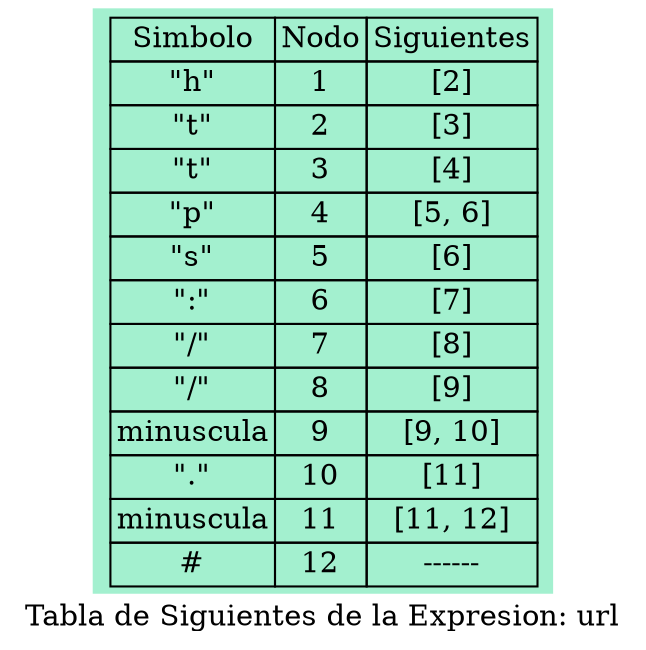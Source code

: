 digraph T_Siguientes{
  node [shape=plaintext]
  mytable [style=filled fillcolor="#A3F0CF" 
    label=<<table border="0" cellborder="1"  cellspacing="0">
    <tr><td>Simbolo</td><td>Nodo</td><td>Siguientes</td></tr><tr><td>"h"</td><td>1</td><td>[2]</td></tr>
<tr><td>"t"</td><td>2</td><td>[3]</td></tr>
<tr><td>"t"</td><td>3</td><td>[4]</td></tr>
<tr><td>"p"</td><td>4</td><td>[5, 6]</td></tr>
<tr><td>"s"</td><td>5</td><td>[6]</td></tr>
<tr><td>":"</td><td>6</td><td>[7]</td></tr>
<tr><td>"/"</td><td>7</td><td>[8]</td></tr>
<tr><td>"/"</td><td>8</td><td>[9]</td></tr>
<tr><td>minuscula</td><td>9</td><td>[9, 10]</td></tr>
<tr><td>"."</td><td>10</td><td>[11]</td></tr>
<tr><td>minuscula</td><td>11</td><td>[11, 12]</td></tr>
<tr><td>#</td><td>12</td><td>------</td></tr>
  </table>>];
label="Tabla de Siguientes de la Expresion: url";}
